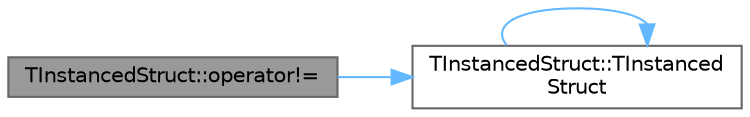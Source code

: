 digraph "TInstancedStruct::operator!="
{
 // INTERACTIVE_SVG=YES
 // LATEX_PDF_SIZE
  bgcolor="transparent";
  edge [fontname=Helvetica,fontsize=10,labelfontname=Helvetica,labelfontsize=10];
  node [fontname=Helvetica,fontsize=10,shape=box,height=0.2,width=0.4];
  rankdir="LR";
  Node1 [id="Node000001",label="TInstancedStruct::operator!=",height=0.2,width=0.4,color="gray40", fillcolor="grey60", style="filled", fontcolor="black",tooltip=" "];
  Node1 -> Node2 [id="edge1_Node000001_Node000002",color="steelblue1",style="solid",tooltip=" "];
  Node2 [id="Node000002",label="TInstancedStruct::TInstanced\lStruct",height=0.2,width=0.4,color="grey40", fillcolor="white", style="filled",URL="$d8/df7/structTInstancedStruct.html#a84372487605611fd1440ab3bc3dbb216",tooltip=" "];
  Node2 -> Node2 [id="edge2_Node000002_Node000002",color="steelblue1",style="solid",tooltip=" "];
}
